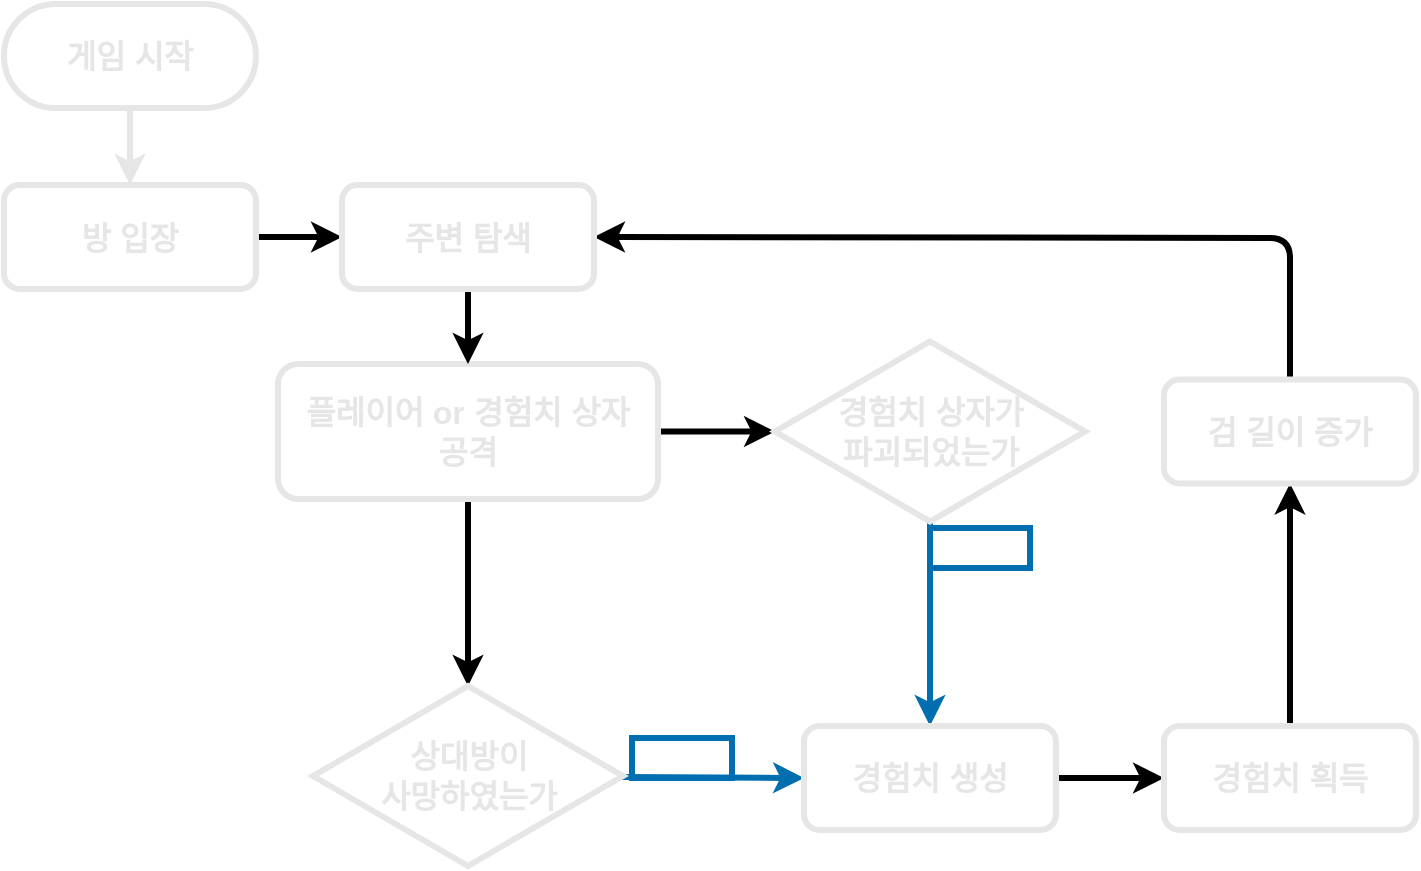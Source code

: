 <mxfile scale="2" border="0">
    <diagram id="kUOsfqf2_otxLyGDg3ou" name="페이지-1">
        <mxGraphModel dx="1290" dy="938" grid="1" gridSize="10" guides="1" tooltips="1" connect="1" arrows="1" fold="1" page="1" pageScale="1" pageWidth="1169" pageHeight="827" math="0" shadow="0">
            <root>
                <mxCell id="0"/>
                <mxCell id="1" parent="0"/>
                <mxCell id="17" style="edgeStyle=none;html=1;entryX=0.5;entryY=0;entryDx=0;entryDy=0;fontColor=#E6E6E6;strokeColor=#E6E6E6;strokeWidth=3;fontSize=16;fontStyle=1" parent="1" source="15" target="22" edge="1">
                    <mxGeometry relative="1" as="geometry">
                        <mxPoint x="335" y="220" as="targetPoint"/>
                    </mxGeometry>
                </mxCell>
                <mxCell id="15" value="게임 시작" style="rounded=1;whiteSpace=wrap;html=1;arcSize=50;fontColor=#E6E6E6;fillColor=none;strokeColor=#E6E6E6;strokeWidth=3;fontSize=16;fontStyle=1" parent="1" vertex="1">
                    <mxGeometry x="260" y="120" width="126" height="52" as="geometry"/>
                </mxCell>
                <mxCell id="75" style="edgeStyle=none;html=1;entryX=0;entryY=0.5;entryDx=0;entryDy=0;strokeWidth=3;fontSize=16;fontStyle=1" parent="1" source="22" target="74" edge="1">
                    <mxGeometry relative="1" as="geometry"/>
                </mxCell>
                <mxCell id="22" value="방&amp;nbsp;입장" style="rounded=1;whiteSpace=wrap;html=1;fontColor=#E6E6E6;fillColor=none;strokeColor=#E6E6E6;strokeWidth=3;fontSize=16;fontStyle=1" parent="1" vertex="1">
                    <mxGeometry x="260" y="210.5" width="126" height="52" as="geometry"/>
                </mxCell>
                <mxCell id="24" value="YES" style="text;html=1;strokeColor=#006EAF;fillColor=none;align=center;verticalAlign=middle;whiteSpace=wrap;rounded=0;fontColor=#ffffff;strokeWidth=3;fontSize=16;fontStyle=1" parent="1" vertex="1">
                    <mxGeometry x="574" y="487" width="50" height="20" as="geometry"/>
                </mxCell>
                <mxCell id="63" style="edgeStyle=none;html=1;entryX=0.5;entryY=0;entryDx=0;entryDy=0;strokeWidth=3;fontSize=16;fontStyle=1" parent="1" source="48" target="56" edge="1">
                    <mxGeometry relative="1" as="geometry"/>
                </mxCell>
                <mxCell id="64" style="edgeStyle=none;html=1;entryX=0;entryY=0.5;entryDx=0;entryDy=0;strokeWidth=3;fontSize=16;fontStyle=1" parent="1" source="48" target="54" edge="1">
                    <mxGeometry relative="1" as="geometry"/>
                </mxCell>
                <mxCell id="48" value="플레이어 or 경험치 상자&lt;br style=&quot;font-size: 16px;&quot;&gt;공격" style="rounded=1;whiteSpace=wrap;html=1;fontColor=#E6E6E6;fillColor=none;strokeColor=#E6E6E6;strokeWidth=3;fontSize=16;fontStyle=1" parent="1" vertex="1">
                    <mxGeometry x="397" y="300" width="190" height="67.5" as="geometry"/>
                </mxCell>
                <mxCell id="65" style="edgeStyle=none;html=1;entryX=0.5;entryY=0;entryDx=0;entryDy=0;fillColor=#1ba1e2;strokeColor=#006EAF;strokeWidth=3;fontSize=16;fontStyle=1" parent="1" source="54" target="57" edge="1">
                    <mxGeometry relative="1" as="geometry"/>
                </mxCell>
                <mxCell id="54" value="경험치 상자가 &lt;br style=&quot;font-size: 16px;&quot;&gt;파괴되었는가" style="rhombus;whiteSpace=wrap;html=1;fontColor=#E6E6E6;fillColor=none;strokeColor=#E6E6E6;strokeWidth=3;fontSize=16;fontStyle=1" parent="1" vertex="1">
                    <mxGeometry x="645.5" y="288.75" width="155" height="90" as="geometry"/>
                </mxCell>
                <mxCell id="58" style="edgeStyle=none;html=1;entryX=0;entryY=0.5;entryDx=0;entryDy=0;fillColor=#1ba1e2;strokeColor=#006EAF;strokeWidth=3;fontSize=16;fontStyle=1" parent="1" source="56" target="57" edge="1">
                    <mxGeometry relative="1" as="geometry"/>
                </mxCell>
                <mxCell id="56" value="상대방이&lt;br style=&quot;font-size: 16px;&quot;&gt;사망하였는가" style="rhombus;whiteSpace=wrap;html=1;fontColor=#E6E6E6;fillColor=none;strokeColor=#E6E6E6;strokeWidth=3;fontSize=16;fontStyle=1" parent="1" vertex="1">
                    <mxGeometry x="414.5" y="461" width="155" height="90" as="geometry"/>
                </mxCell>
                <mxCell id="72" style="edgeStyle=none;html=1;entryX=0;entryY=0.5;entryDx=0;entryDy=0;strokeWidth=3;fontSize=16;fontStyle=1" parent="1" source="57" target="68" edge="1">
                    <mxGeometry relative="1" as="geometry"/>
                </mxCell>
                <mxCell id="57" value="경험치 생성" style="rounded=1;whiteSpace=wrap;html=1;fontColor=#E6E6E6;fillColor=none;strokeColor=#E6E6E6;strokeWidth=3;fontSize=16;fontStyle=1" parent="1" vertex="1">
                    <mxGeometry x="660" y="481" width="126" height="52" as="geometry"/>
                </mxCell>
                <mxCell id="60" value="YES" style="text;html=1;strokeColor=#006EAF;fillColor=none;align=center;verticalAlign=middle;whiteSpace=wrap;rounded=0;fontColor=#ffffff;strokeWidth=3;fontSize=16;fontStyle=1" parent="1" vertex="1">
                    <mxGeometry x="723" y="382" width="50" height="20" as="geometry"/>
                </mxCell>
                <mxCell id="73" style="edgeStyle=none;html=1;entryX=0.5;entryY=1;entryDx=0;entryDy=0;strokeWidth=3;fontSize=16;fontStyle=1" parent="1" source="68" target="69" edge="1">
                    <mxGeometry relative="1" as="geometry">
                        <mxPoint x="839" y="352.5" as="targetPoint"/>
                    </mxGeometry>
                </mxCell>
                <mxCell id="68" value="경험치 획득" style="rounded=1;whiteSpace=wrap;html=1;fontColor=#E6E6E6;fillColor=none;strokeColor=#E6E6E6;strokeWidth=3;fontSize=16;fontStyle=1" parent="1" vertex="1">
                    <mxGeometry x="840" y="481" width="126" height="52" as="geometry"/>
                </mxCell>
                <mxCell id="77" style="edgeStyle=none;html=1;entryX=1;entryY=0.5;entryDx=0;entryDy=0;strokeWidth=3;fontSize=16;fontStyle=1" parent="1" source="69" target="74" edge="1">
                    <mxGeometry relative="1" as="geometry">
                        <Array as="points">
                            <mxPoint x="903" y="237"/>
                        </Array>
                    </mxGeometry>
                </mxCell>
                <mxCell id="69" value="검 길이 증가" style="rounded=1;whiteSpace=wrap;html=1;fontColor=#E6E6E6;fillColor=none;strokeColor=#E6E6E6;strokeWidth=3;fontSize=16;fontStyle=1" parent="1" vertex="1">
                    <mxGeometry x="840" y="307.75" width="126" height="52" as="geometry"/>
                </mxCell>
                <mxCell id="76" style="edgeStyle=none;html=1;entryX=0.5;entryY=0;entryDx=0;entryDy=0;strokeWidth=3;fontSize=16;fontStyle=1" parent="1" source="74" target="48" edge="1">
                    <mxGeometry relative="1" as="geometry"/>
                </mxCell>
                <mxCell id="74" value="주변 탐색" style="rounded=1;whiteSpace=wrap;html=1;fontColor=#E6E6E6;fillColor=none;strokeColor=#E6E6E6;strokeWidth=3;fontSize=16;fontStyle=1" parent="1" vertex="1">
                    <mxGeometry x="429" y="210.5" width="126" height="52" as="geometry"/>
                </mxCell>
            </root>
        </mxGraphModel>
    </diagram>
</mxfile>
